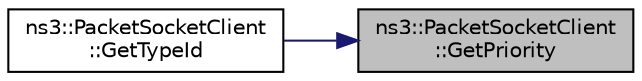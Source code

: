 digraph "ns3::PacketSocketClient::GetPriority"
{
 // LATEX_PDF_SIZE
  edge [fontname="Helvetica",fontsize="10",labelfontname="Helvetica",labelfontsize="10"];
  node [fontname="Helvetica",fontsize="10",shape=record];
  rankdir="RL";
  Node1 [label="ns3::PacketSocketClient\l::GetPriority",height=0.2,width=0.4,color="black", fillcolor="grey75", style="filled", fontcolor="black",tooltip="Query the priority value of this socket."];
  Node1 -> Node2 [dir="back",color="midnightblue",fontsize="10",style="solid",fontname="Helvetica"];
  Node2 [label="ns3::PacketSocketClient\l::GetTypeId",height=0.2,width=0.4,color="black", fillcolor="white", style="filled",URL="$classns3_1_1_packet_socket_client.html#a0a45e7e1e1441f28ca706d52bdd24d95",tooltip="Get the type ID."];
}
